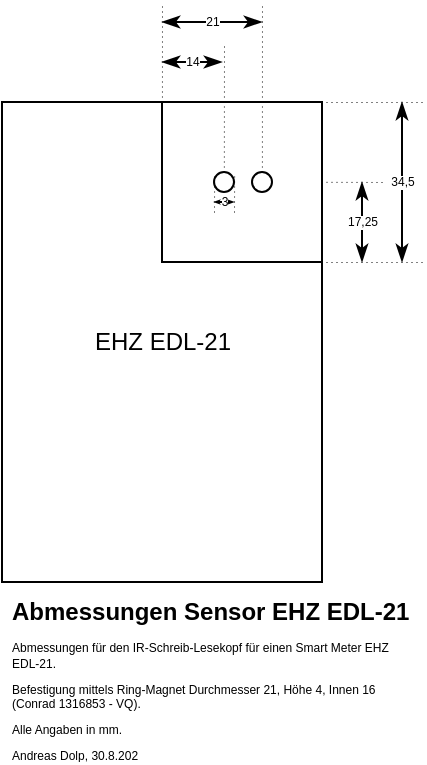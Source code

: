 <mxfile version="15.0.3" type="device"><diagram id="lbPm57TvzyHAO_OpyRmc" name="Page-1"><mxGraphModel dx="677" dy="378" grid="1" gridSize="10" guides="1" tooltips="1" connect="1" arrows="1" fold="1" page="1" pageScale="1" pageWidth="827" pageHeight="1169" math="0" shadow="0"><root><mxCell id="0"/><mxCell id="1" parent="0"/><mxCell id="i6ImyR9Q4MBOtFZwTS-v-3" value="" style="rounded=0;whiteSpace=wrap;html=1;" parent="1" vertex="1"><mxGeometry x="320" y="240" width="160" height="240" as="geometry"/></mxCell><mxCell id="i6ImyR9Q4MBOtFZwTS-v-4" value="" style="rounded=0;whiteSpace=wrap;html=1;" parent="1" vertex="1"><mxGeometry x="400" y="240" width="80" height="80" as="geometry"/></mxCell><mxCell id="i6ImyR9Q4MBOtFZwTS-v-6" value="EHZ EDL-21" style="text;html=1;strokeColor=none;fillColor=none;align=center;verticalAlign=middle;whiteSpace=wrap;rounded=0;" parent="1" vertex="1"><mxGeometry x="362.5" y="350" width="75" height="20" as="geometry"/></mxCell><mxCell id="i6ImyR9Q4MBOtFZwTS-v-7" value="" style="ellipse;whiteSpace=wrap;html=1;aspect=fixed;" parent="1" vertex="1"><mxGeometry x="426" y="275" width="10" height="10" as="geometry"/></mxCell><mxCell id="i6ImyR9Q4MBOtFZwTS-v-8" value="" style="ellipse;whiteSpace=wrap;html=1;aspect=fixed;" parent="1" vertex="1"><mxGeometry x="445" y="275" width="10" height="10" as="geometry"/></mxCell><mxCell id="i6ImyR9Q4MBOtFZwTS-v-9" value="17,25" style="endArrow=classicThin;startArrow=classicThin;html=1;fontSize=6;labelPosition=center;verticalLabelPosition=middle;align=center;verticalAlign=middle;startFill=1;endFill=1;" parent="1" edge="1"><mxGeometry width="50" height="50" relative="1" as="geometry"><mxPoint x="500" y="320" as="sourcePoint"/><mxPoint x="500" y="280" as="targetPoint"/></mxGeometry></mxCell><mxCell id="i6ImyR9Q4MBOtFZwTS-v-10" value="34,5" style="endArrow=classicThin;startArrow=classicThin;html=1;fontSize=6;labelPosition=center;verticalLabelPosition=middle;align=center;verticalAlign=middle;startFill=1;endFill=1;" parent="1" edge="1"><mxGeometry width="50" height="50" relative="1" as="geometry"><mxPoint x="520" y="320" as="sourcePoint"/><mxPoint x="520" y="240" as="targetPoint"/></mxGeometry></mxCell><mxCell id="i6ImyR9Q4MBOtFZwTS-v-11" value="14" style="endArrow=classicThin;startArrow=classicThin;html=1;fontSize=6;labelPosition=center;verticalLabelPosition=middle;align=center;verticalAlign=middle;startFill=1;endFill=1;" parent="1" edge="1"><mxGeometry width="50" height="50" relative="1" as="geometry"><mxPoint x="400" y="220" as="sourcePoint"/><mxPoint x="430" y="220" as="targetPoint"/></mxGeometry></mxCell><mxCell id="i6ImyR9Q4MBOtFZwTS-v-12" value="21" style="endArrow=classicThin;startArrow=classicThin;html=1;fontSize=6;labelPosition=center;verticalLabelPosition=middle;align=center;verticalAlign=middle;startFill=1;endFill=1;" parent="1" edge="1"><mxGeometry width="50" height="50" relative="1" as="geometry"><mxPoint x="400" y="200" as="sourcePoint"/><mxPoint x="450" y="200" as="targetPoint"/></mxGeometry></mxCell><mxCell id="i6ImyR9Q4MBOtFZwTS-v-13" value="" style="endArrow=none;dashed=1;html=1;fontSize=6;strokeWidth=0.5;dashPattern=1 4;" parent="1" edge="1"><mxGeometry width="50" height="50" relative="1" as="geometry"><mxPoint x="399.97" y="240" as="sourcePoint"/><mxPoint x="400" y="190" as="targetPoint"/></mxGeometry></mxCell><mxCell id="i6ImyR9Q4MBOtFZwTS-v-14" value="" style="endArrow=none;dashed=1;html=1;fontSize=6;strokeWidth=0.5;dashPattern=1 4;" parent="1" edge="1"><mxGeometry width="50" height="50" relative="1" as="geometry"><mxPoint x="430.92" y="275" as="sourcePoint"/><mxPoint x="431" y="210" as="targetPoint"/></mxGeometry></mxCell><mxCell id="i6ImyR9Q4MBOtFZwTS-v-15" value="" style="endArrow=none;dashed=1;html=1;fontSize=6;strokeWidth=0.5;dashPattern=1 4;" parent="1" edge="1"><mxGeometry width="50" height="50" relative="1" as="geometry"><mxPoint x="449.95" y="275" as="sourcePoint"/><mxPoint x="450" y="190" as="targetPoint"/></mxGeometry></mxCell><mxCell id="i6ImyR9Q4MBOtFZwTS-v-16" value="" style="endArrow=none;dashed=1;html=1;fontSize=6;strokeWidth=0.5;dashPattern=1 4;" parent="1" edge="1"><mxGeometry width="50" height="50" relative="1" as="geometry"><mxPoint x="530" y="240" as="sourcePoint"/><mxPoint x="480" y="240" as="targetPoint"/></mxGeometry></mxCell><mxCell id="i6ImyR9Q4MBOtFZwTS-v-17" value="" style="endArrow=none;dashed=1;html=1;fontSize=6;strokeWidth=0.5;dashPattern=1 4;" parent="1" edge="1"><mxGeometry width="50" height="50" relative="1" as="geometry"><mxPoint x="530" y="320" as="sourcePoint"/><mxPoint x="480" y="320" as="targetPoint"/></mxGeometry></mxCell><mxCell id="i6ImyR9Q4MBOtFZwTS-v-18" value="" style="endArrow=none;dashed=1;html=1;fontSize=6;strokeWidth=0.5;dashPattern=1 4;" parent="1" edge="1"><mxGeometry width="50" height="50" relative="1" as="geometry"><mxPoint x="510" y="280" as="sourcePoint"/><mxPoint x="480" y="279.9" as="targetPoint"/></mxGeometry></mxCell><mxCell id="i6ImyR9Q4MBOtFZwTS-v-19" value="&lt;h1&gt;Abmessungen Sensor EHZ EDL-21&lt;/h1&gt;&lt;p&gt;Abmessungen für den IR-Schreib-Lesekopf für einen Smart Meter EHZ EDL-21.&lt;/p&gt;&lt;p&gt;Befestigung mittels Ring-Magnet Durchmesser 21, Höhe 4, Innen 16 (Conrad 1316853 - VQ).&lt;/p&gt;&lt;p&gt;Alle Angaben in mm.&lt;/p&gt;&lt;p&gt;Andreas Dolp, 30.8.202&lt;/p&gt;" style="text;html=1;strokeColor=none;fillColor=none;spacing=5;spacingTop=-20;whiteSpace=wrap;overflow=hidden;rounded=0;fontSize=6;" parent="1" vertex="1"><mxGeometry x="320" y="490" width="210" height="80" as="geometry"/></mxCell><mxCell id="i6ImyR9Q4MBOtFZwTS-v-20" value="" style="endArrow=none;dashed=1;html=1;fontSize=6;strokeWidth=0.5;dashPattern=1 4;" parent="1" edge="1"><mxGeometry width="50" height="50" relative="1" as="geometry"><mxPoint x="426" y="295" as="sourcePoint"/><mxPoint x="426.08" y="275" as="targetPoint"/></mxGeometry></mxCell><mxCell id="i6ImyR9Q4MBOtFZwTS-v-21" value="3" style="endArrow=classicThin;startArrow=classicThin;html=1;fontSize=6;labelPosition=center;verticalLabelPosition=middle;align=center;verticalAlign=middle;startFill=1;endFill=1;endSize=0;startSize=0;" parent="1" edge="1"><mxGeometry width="50" height="50" relative="1" as="geometry"><mxPoint x="436" y="290" as="sourcePoint"/><mxPoint x="426" y="290" as="targetPoint"/><Array as="points"/></mxGeometry></mxCell><mxCell id="i6ImyR9Q4MBOtFZwTS-v-23" value="" style="endArrow=none;dashed=1;html=1;fontSize=6;strokeWidth=0.5;dashPattern=1 4;" parent="1" edge="1"><mxGeometry width="50" height="50" relative="1" as="geometry"><mxPoint x="436.0" y="295" as="sourcePoint"/><mxPoint x="436.08" y="275" as="targetPoint"/></mxGeometry></mxCell></root></mxGraphModel></diagram></mxfile>